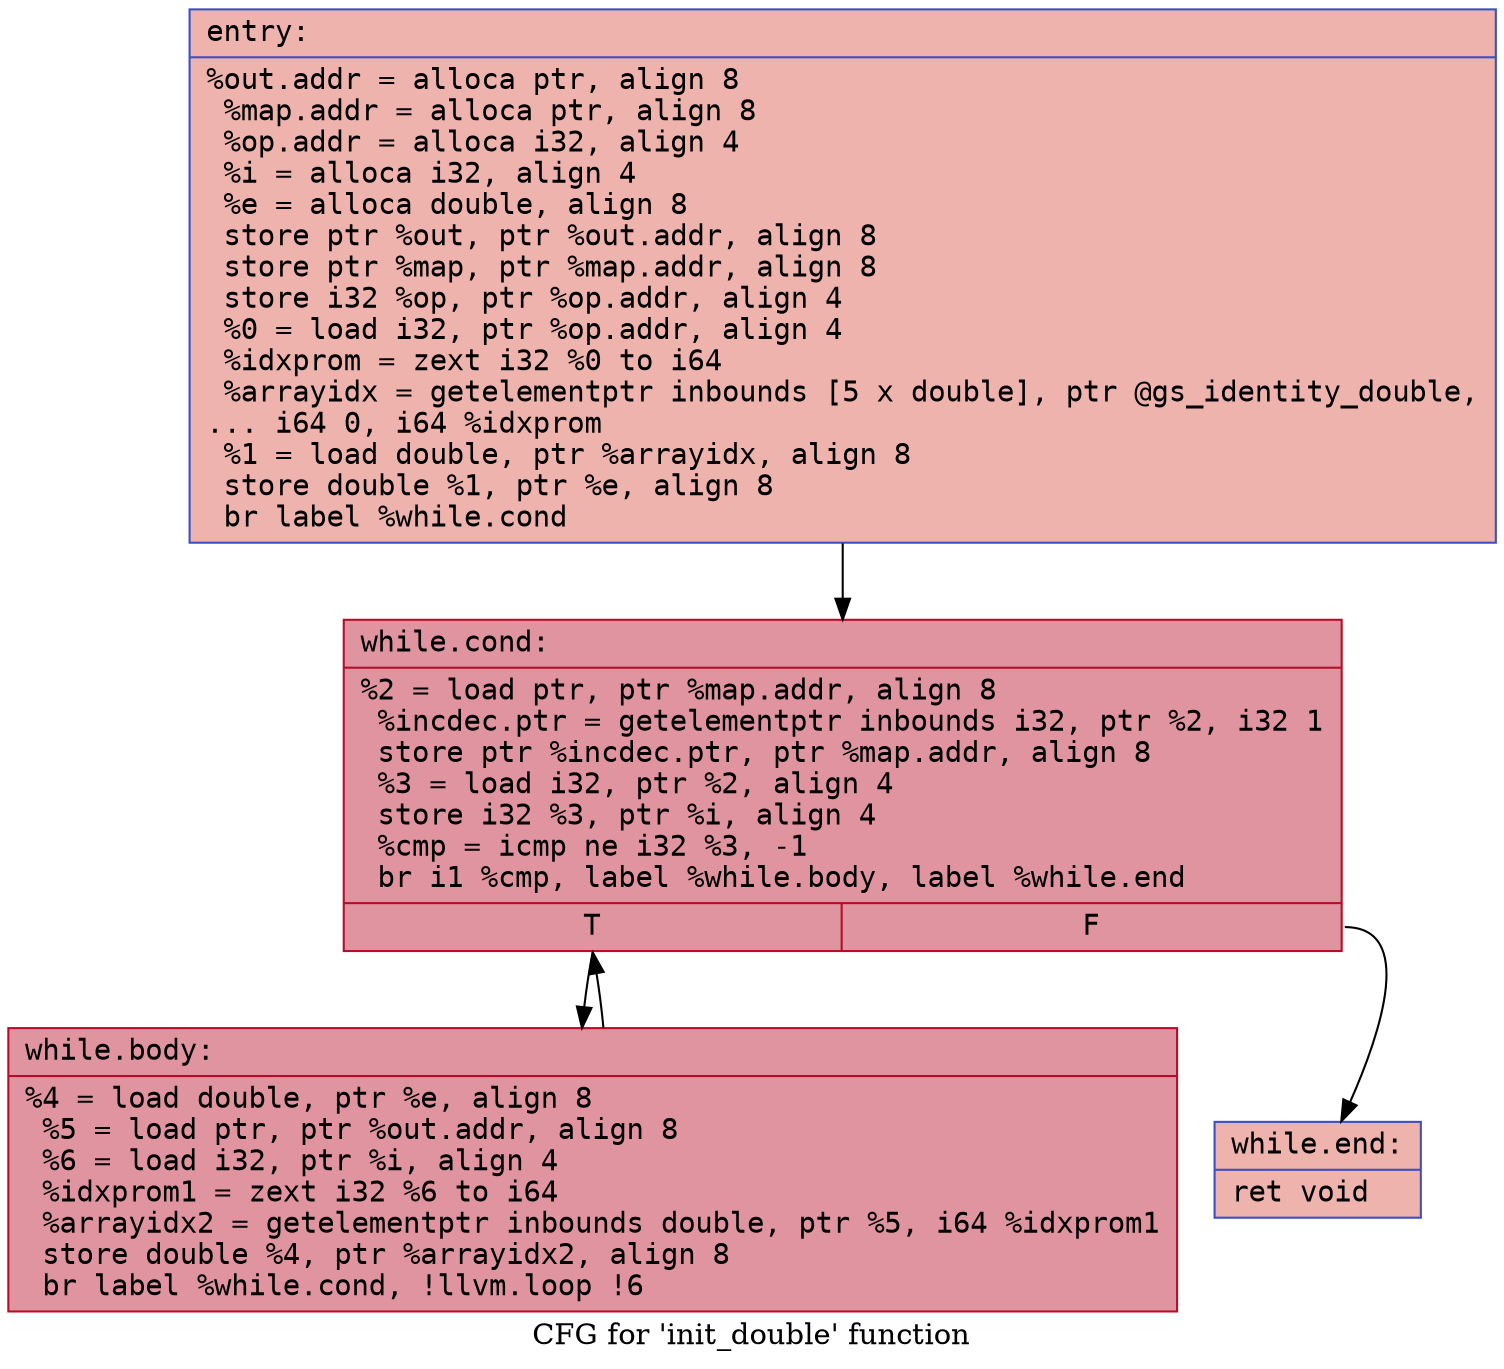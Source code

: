 digraph "CFG for 'init_double' function" {
	label="CFG for 'init_double' function";

	Node0x55e011d06930 [shape=record,color="#3d50c3ff", style=filled, fillcolor="#d6524470" fontname="Courier",label="{entry:\l|  %out.addr = alloca ptr, align 8\l  %map.addr = alloca ptr, align 8\l  %op.addr = alloca i32, align 4\l  %i = alloca i32, align 4\l  %e = alloca double, align 8\l  store ptr %out, ptr %out.addr, align 8\l  store ptr %map, ptr %map.addr, align 8\l  store i32 %op, ptr %op.addr, align 4\l  %0 = load i32, ptr %op.addr, align 4\l  %idxprom = zext i32 %0 to i64\l  %arrayidx = getelementptr inbounds [5 x double], ptr @gs_identity_double,\l... i64 0, i64 %idxprom\l  %1 = load double, ptr %arrayidx, align 8\l  store double %1, ptr %e, align 8\l  br label %while.cond\l}"];
	Node0x55e011d06930 -> Node0x55e011d07140[tooltip="entry -> while.cond\nProbability 100.00%" ];
	Node0x55e011d07140 [shape=record,color="#b70d28ff", style=filled, fillcolor="#b70d2870" fontname="Courier",label="{while.cond:\l|  %2 = load ptr, ptr %map.addr, align 8\l  %incdec.ptr = getelementptr inbounds i32, ptr %2, i32 1\l  store ptr %incdec.ptr, ptr %map.addr, align 8\l  %3 = load i32, ptr %2, align 4\l  store i32 %3, ptr %i, align 4\l  %cmp = icmp ne i32 %3, -1\l  br i1 %cmp, label %while.body, label %while.end\l|{<s0>T|<s1>F}}"];
	Node0x55e011d07140:s0 -> Node0x55e011d07760[tooltip="while.cond -> while.body\nProbability 96.88%" ];
	Node0x55e011d07140:s1 -> Node0x55e011d077e0[tooltip="while.cond -> while.end\nProbability 3.12%" ];
	Node0x55e011d07760 [shape=record,color="#b70d28ff", style=filled, fillcolor="#b70d2870" fontname="Courier",label="{while.body:\l|  %4 = load double, ptr %e, align 8\l  %5 = load ptr, ptr %out.addr, align 8\l  %6 = load i32, ptr %i, align 4\l  %idxprom1 = zext i32 %6 to i64\l  %arrayidx2 = getelementptr inbounds double, ptr %5, i64 %idxprom1\l  store double %4, ptr %arrayidx2, align 8\l  br label %while.cond, !llvm.loop !6\l}"];
	Node0x55e011d07760 -> Node0x55e011d07140[tooltip="while.body -> while.cond\nProbability 100.00%" ];
	Node0x55e011d077e0 [shape=record,color="#3d50c3ff", style=filled, fillcolor="#d6524470" fontname="Courier",label="{while.end:\l|  ret void\l}"];
}
